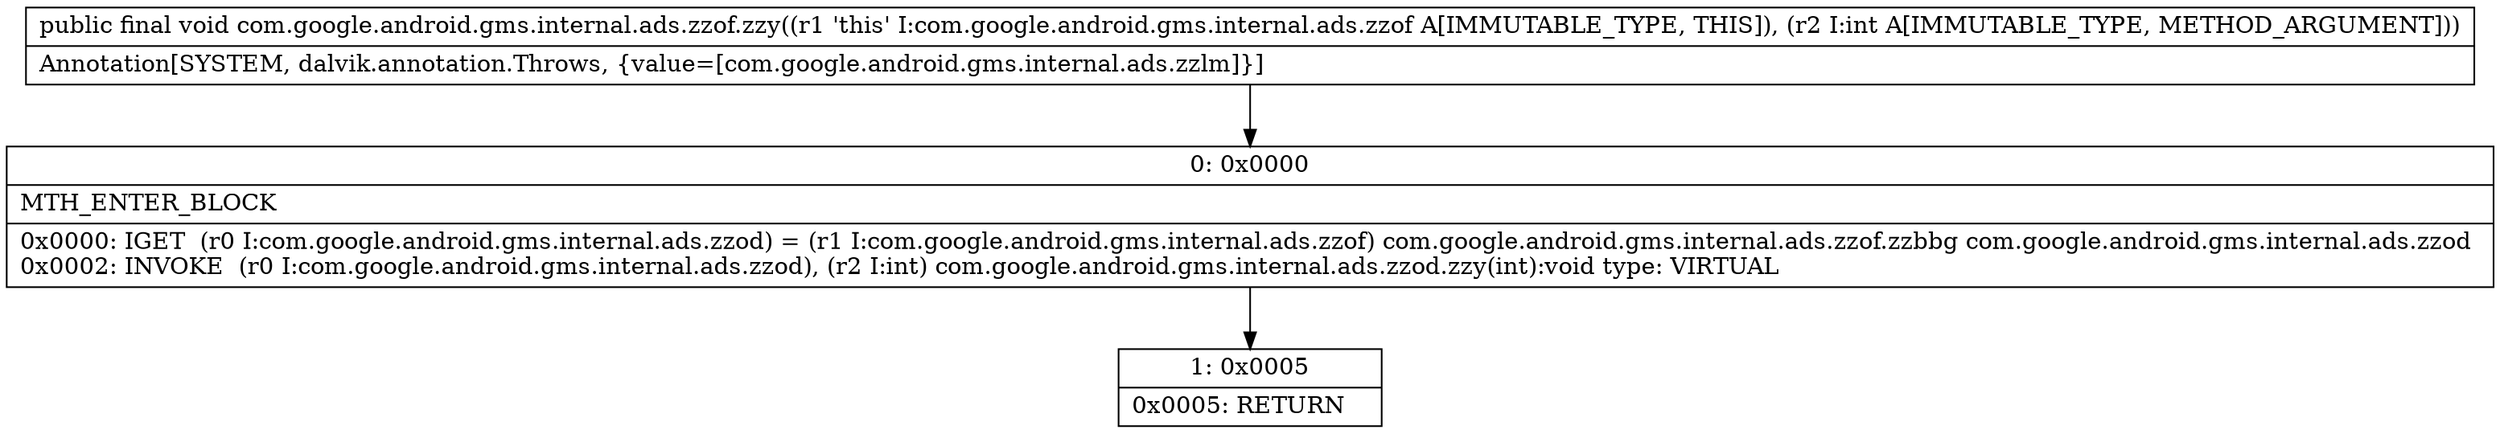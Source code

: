 digraph "CFG forcom.google.android.gms.internal.ads.zzof.zzy(I)V" {
Node_0 [shape=record,label="{0\:\ 0x0000|MTH_ENTER_BLOCK\l|0x0000: IGET  (r0 I:com.google.android.gms.internal.ads.zzod) = (r1 I:com.google.android.gms.internal.ads.zzof) com.google.android.gms.internal.ads.zzof.zzbbg com.google.android.gms.internal.ads.zzod \l0x0002: INVOKE  (r0 I:com.google.android.gms.internal.ads.zzod), (r2 I:int) com.google.android.gms.internal.ads.zzod.zzy(int):void type: VIRTUAL \l}"];
Node_1 [shape=record,label="{1\:\ 0x0005|0x0005: RETURN   \l}"];
MethodNode[shape=record,label="{public final void com.google.android.gms.internal.ads.zzof.zzy((r1 'this' I:com.google.android.gms.internal.ads.zzof A[IMMUTABLE_TYPE, THIS]), (r2 I:int A[IMMUTABLE_TYPE, METHOD_ARGUMENT]))  | Annotation[SYSTEM, dalvik.annotation.Throws, \{value=[com.google.android.gms.internal.ads.zzlm]\}]\l}"];
MethodNode -> Node_0;
Node_0 -> Node_1;
}

